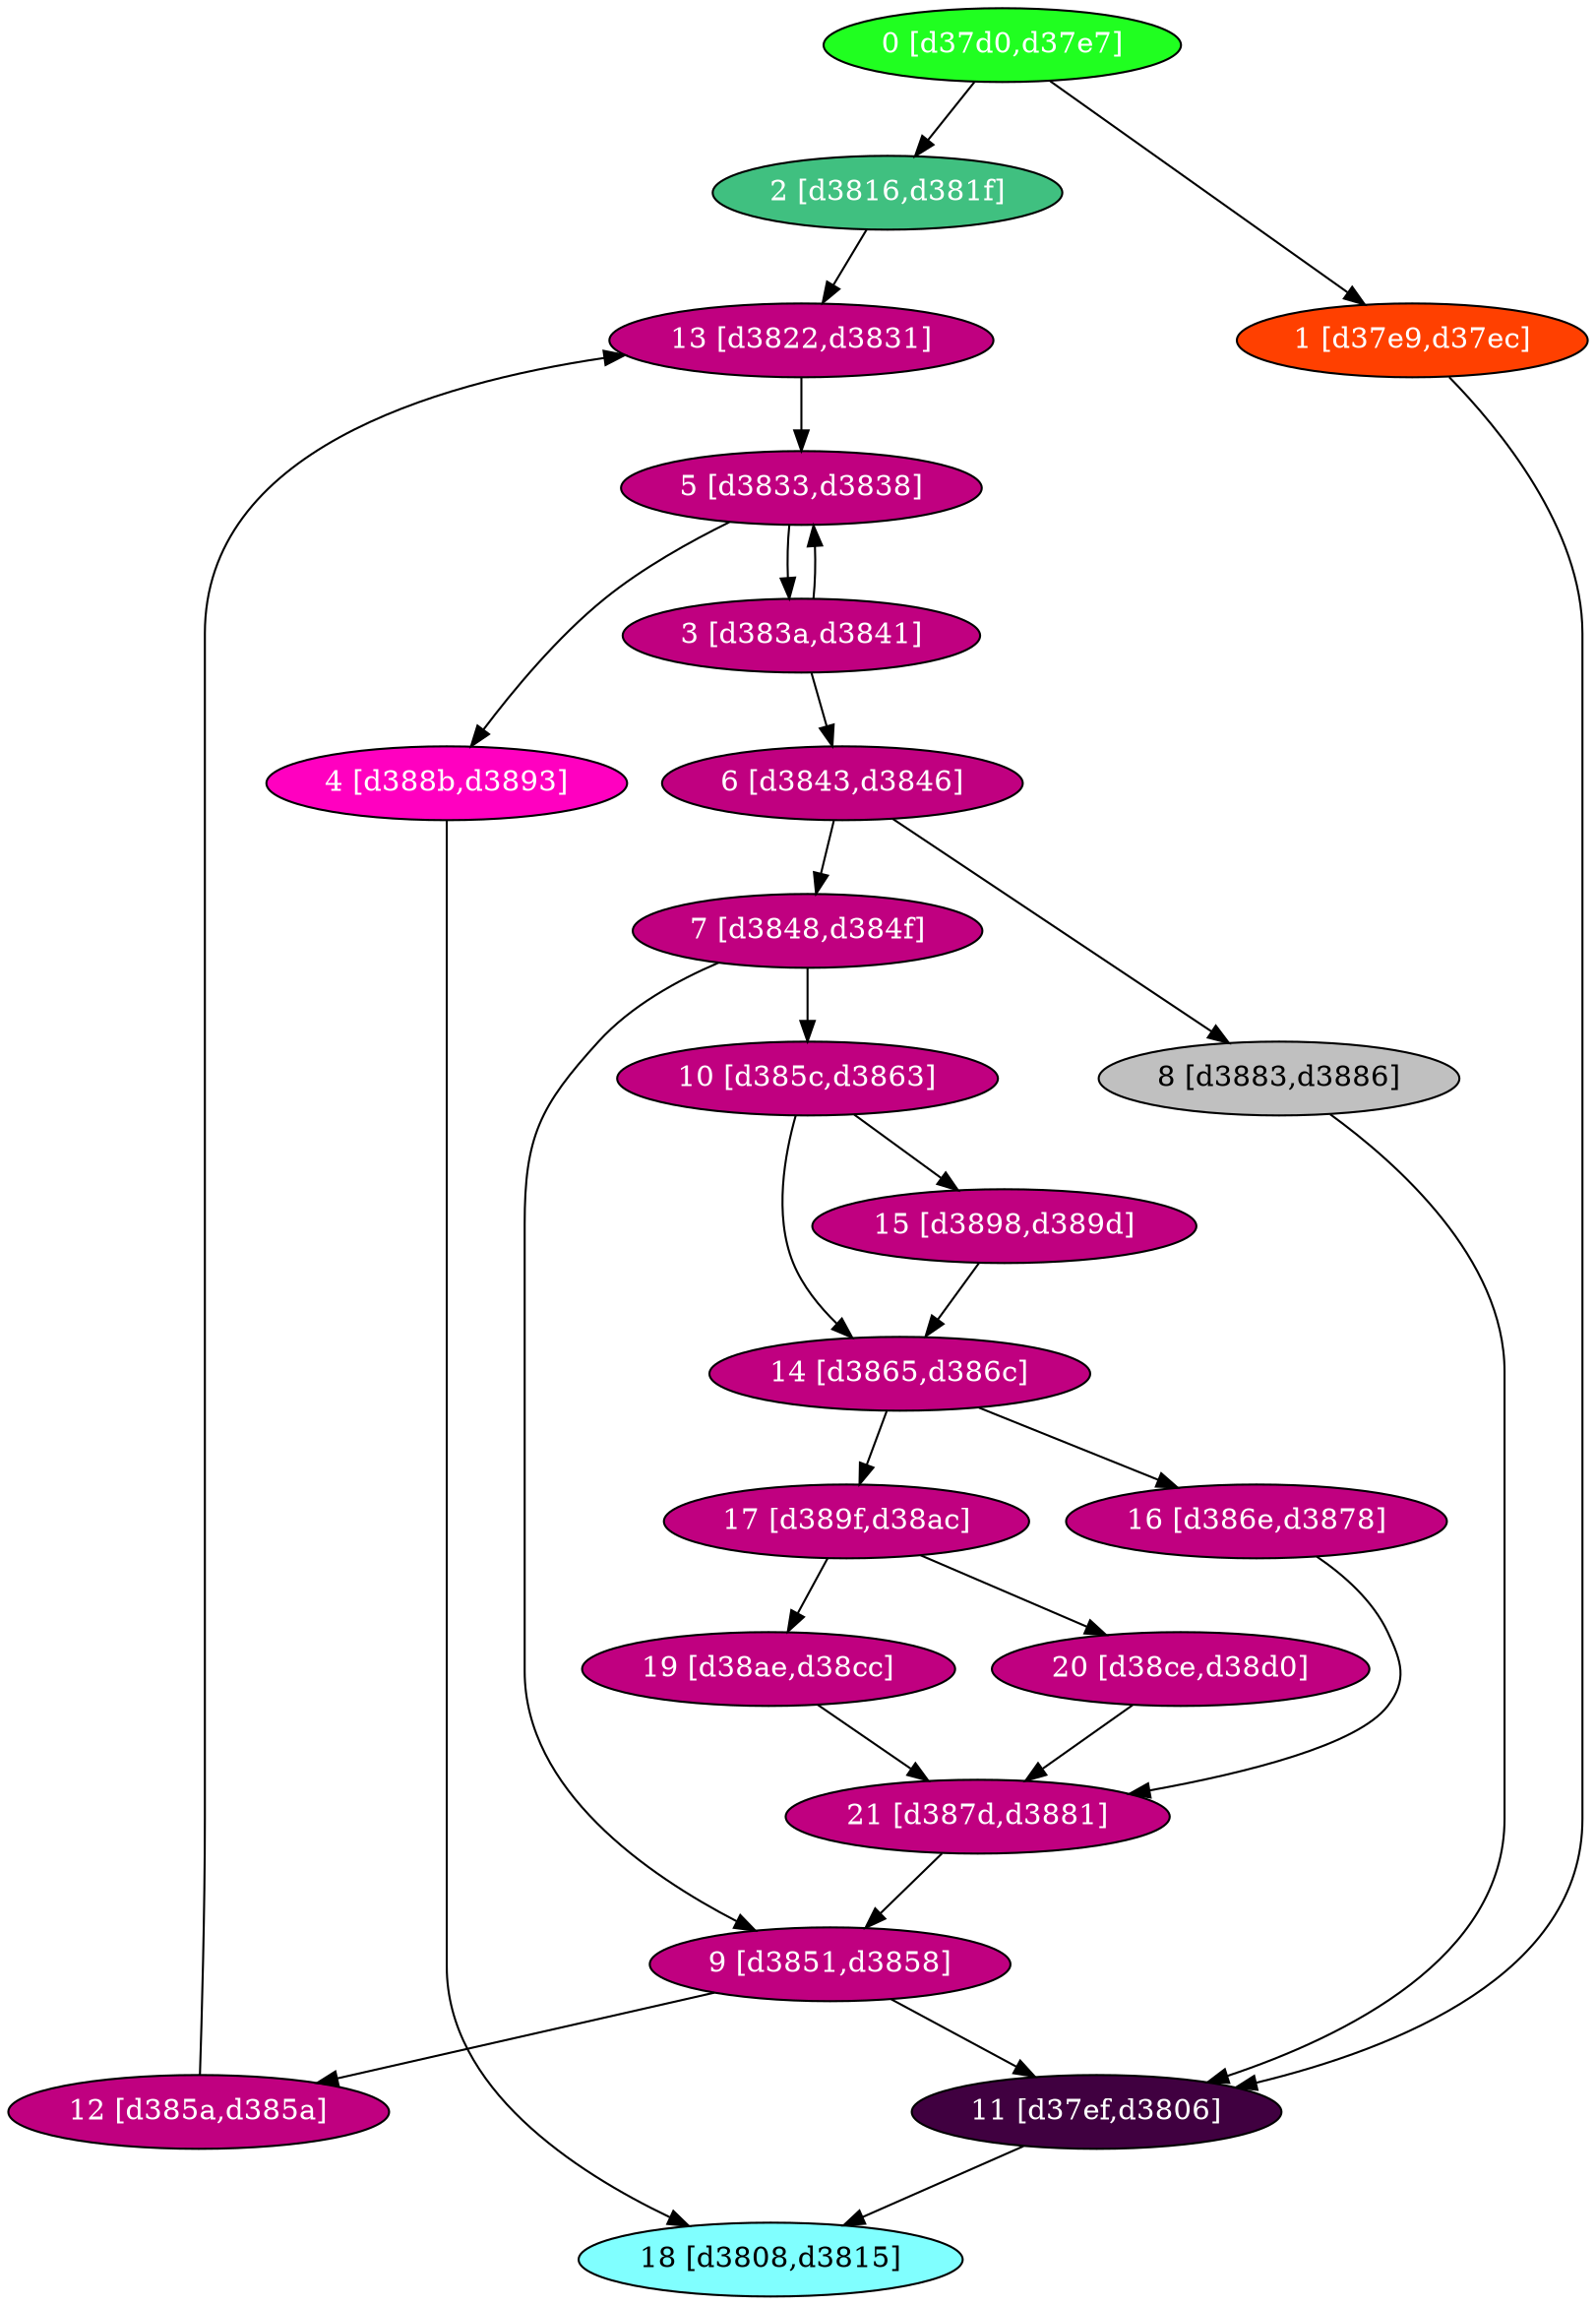 diGraph libnss3{
	libnss3_0  [style=filled fillcolor="#20FF20" fontcolor="#ffffff" shape=oval label="0 [d37d0,d37e7]"]
	libnss3_1  [style=filled fillcolor="#FF4000" fontcolor="#ffffff" shape=oval label="1 [d37e9,d37ec]"]
	libnss3_2  [style=filled fillcolor="#40C080" fontcolor="#ffffff" shape=oval label="2 [d3816,d381f]"]
	libnss3_3  [style=filled fillcolor="#C00080" fontcolor="#ffffff" shape=oval label="3 [d383a,d3841]"]
	libnss3_4  [style=filled fillcolor="#FF00C0" fontcolor="#ffffff" shape=oval label="4 [d388b,d3893]"]
	libnss3_5  [style=filled fillcolor="#C00080" fontcolor="#ffffff" shape=oval label="5 [d3833,d3838]"]
	libnss3_6  [style=filled fillcolor="#C00080" fontcolor="#ffffff" shape=oval label="6 [d3843,d3846]"]
	libnss3_7  [style=filled fillcolor="#C00080" fontcolor="#ffffff" shape=oval label="7 [d3848,d384f]"]
	libnss3_8  [style=filled fillcolor="#C0C0C0" fontcolor="#000000" shape=oval label="8 [d3883,d3886]"]
	libnss3_9  [style=filled fillcolor="#C00080" fontcolor="#ffffff" shape=oval label="9 [d3851,d3858]"]
	libnss3_a  [style=filled fillcolor="#C00080" fontcolor="#ffffff" shape=oval label="10 [d385c,d3863]"]
	libnss3_b  [style=filled fillcolor="#400040" fontcolor="#ffffff" shape=oval label="11 [d37ef,d3806]"]
	libnss3_c  [style=filled fillcolor="#C00080" fontcolor="#ffffff" shape=oval label="12 [d385a,d385a]"]
	libnss3_d  [style=filled fillcolor="#C00080" fontcolor="#ffffff" shape=oval label="13 [d3822,d3831]"]
	libnss3_e  [style=filled fillcolor="#C00080" fontcolor="#ffffff" shape=oval label="14 [d3865,d386c]"]
	libnss3_f  [style=filled fillcolor="#C00080" fontcolor="#ffffff" shape=oval label="15 [d3898,d389d]"]
	libnss3_10  [style=filled fillcolor="#C00080" fontcolor="#ffffff" shape=oval label="16 [d386e,d3878]"]
	libnss3_11  [style=filled fillcolor="#C00080" fontcolor="#ffffff" shape=oval label="17 [d389f,d38ac]"]
	libnss3_12  [style=filled fillcolor="#80FFFF" fontcolor="#000000" shape=oval label="18 [d3808,d3815]"]
	libnss3_13  [style=filled fillcolor="#C00080" fontcolor="#ffffff" shape=oval label="19 [d38ae,d38cc]"]
	libnss3_14  [style=filled fillcolor="#C00080" fontcolor="#ffffff" shape=oval label="20 [d38ce,d38d0]"]
	libnss3_15  [style=filled fillcolor="#C00080" fontcolor="#ffffff" shape=oval label="21 [d387d,d3881]"]

	libnss3_0 -> libnss3_1
	libnss3_0 -> libnss3_2
	libnss3_1 -> libnss3_b
	libnss3_2 -> libnss3_d
	libnss3_3 -> libnss3_5
	libnss3_3 -> libnss3_6
	libnss3_4 -> libnss3_12
	libnss3_5 -> libnss3_3
	libnss3_5 -> libnss3_4
	libnss3_6 -> libnss3_7
	libnss3_6 -> libnss3_8
	libnss3_7 -> libnss3_9
	libnss3_7 -> libnss3_a
	libnss3_8 -> libnss3_b
	libnss3_9 -> libnss3_b
	libnss3_9 -> libnss3_c
	libnss3_a -> libnss3_e
	libnss3_a -> libnss3_f
	libnss3_b -> libnss3_12
	libnss3_c -> libnss3_d
	libnss3_d -> libnss3_5
	libnss3_e -> libnss3_10
	libnss3_e -> libnss3_11
	libnss3_f -> libnss3_e
	libnss3_10 -> libnss3_15
	libnss3_11 -> libnss3_13
	libnss3_11 -> libnss3_14
	libnss3_13 -> libnss3_15
	libnss3_14 -> libnss3_15
	libnss3_15 -> libnss3_9
}